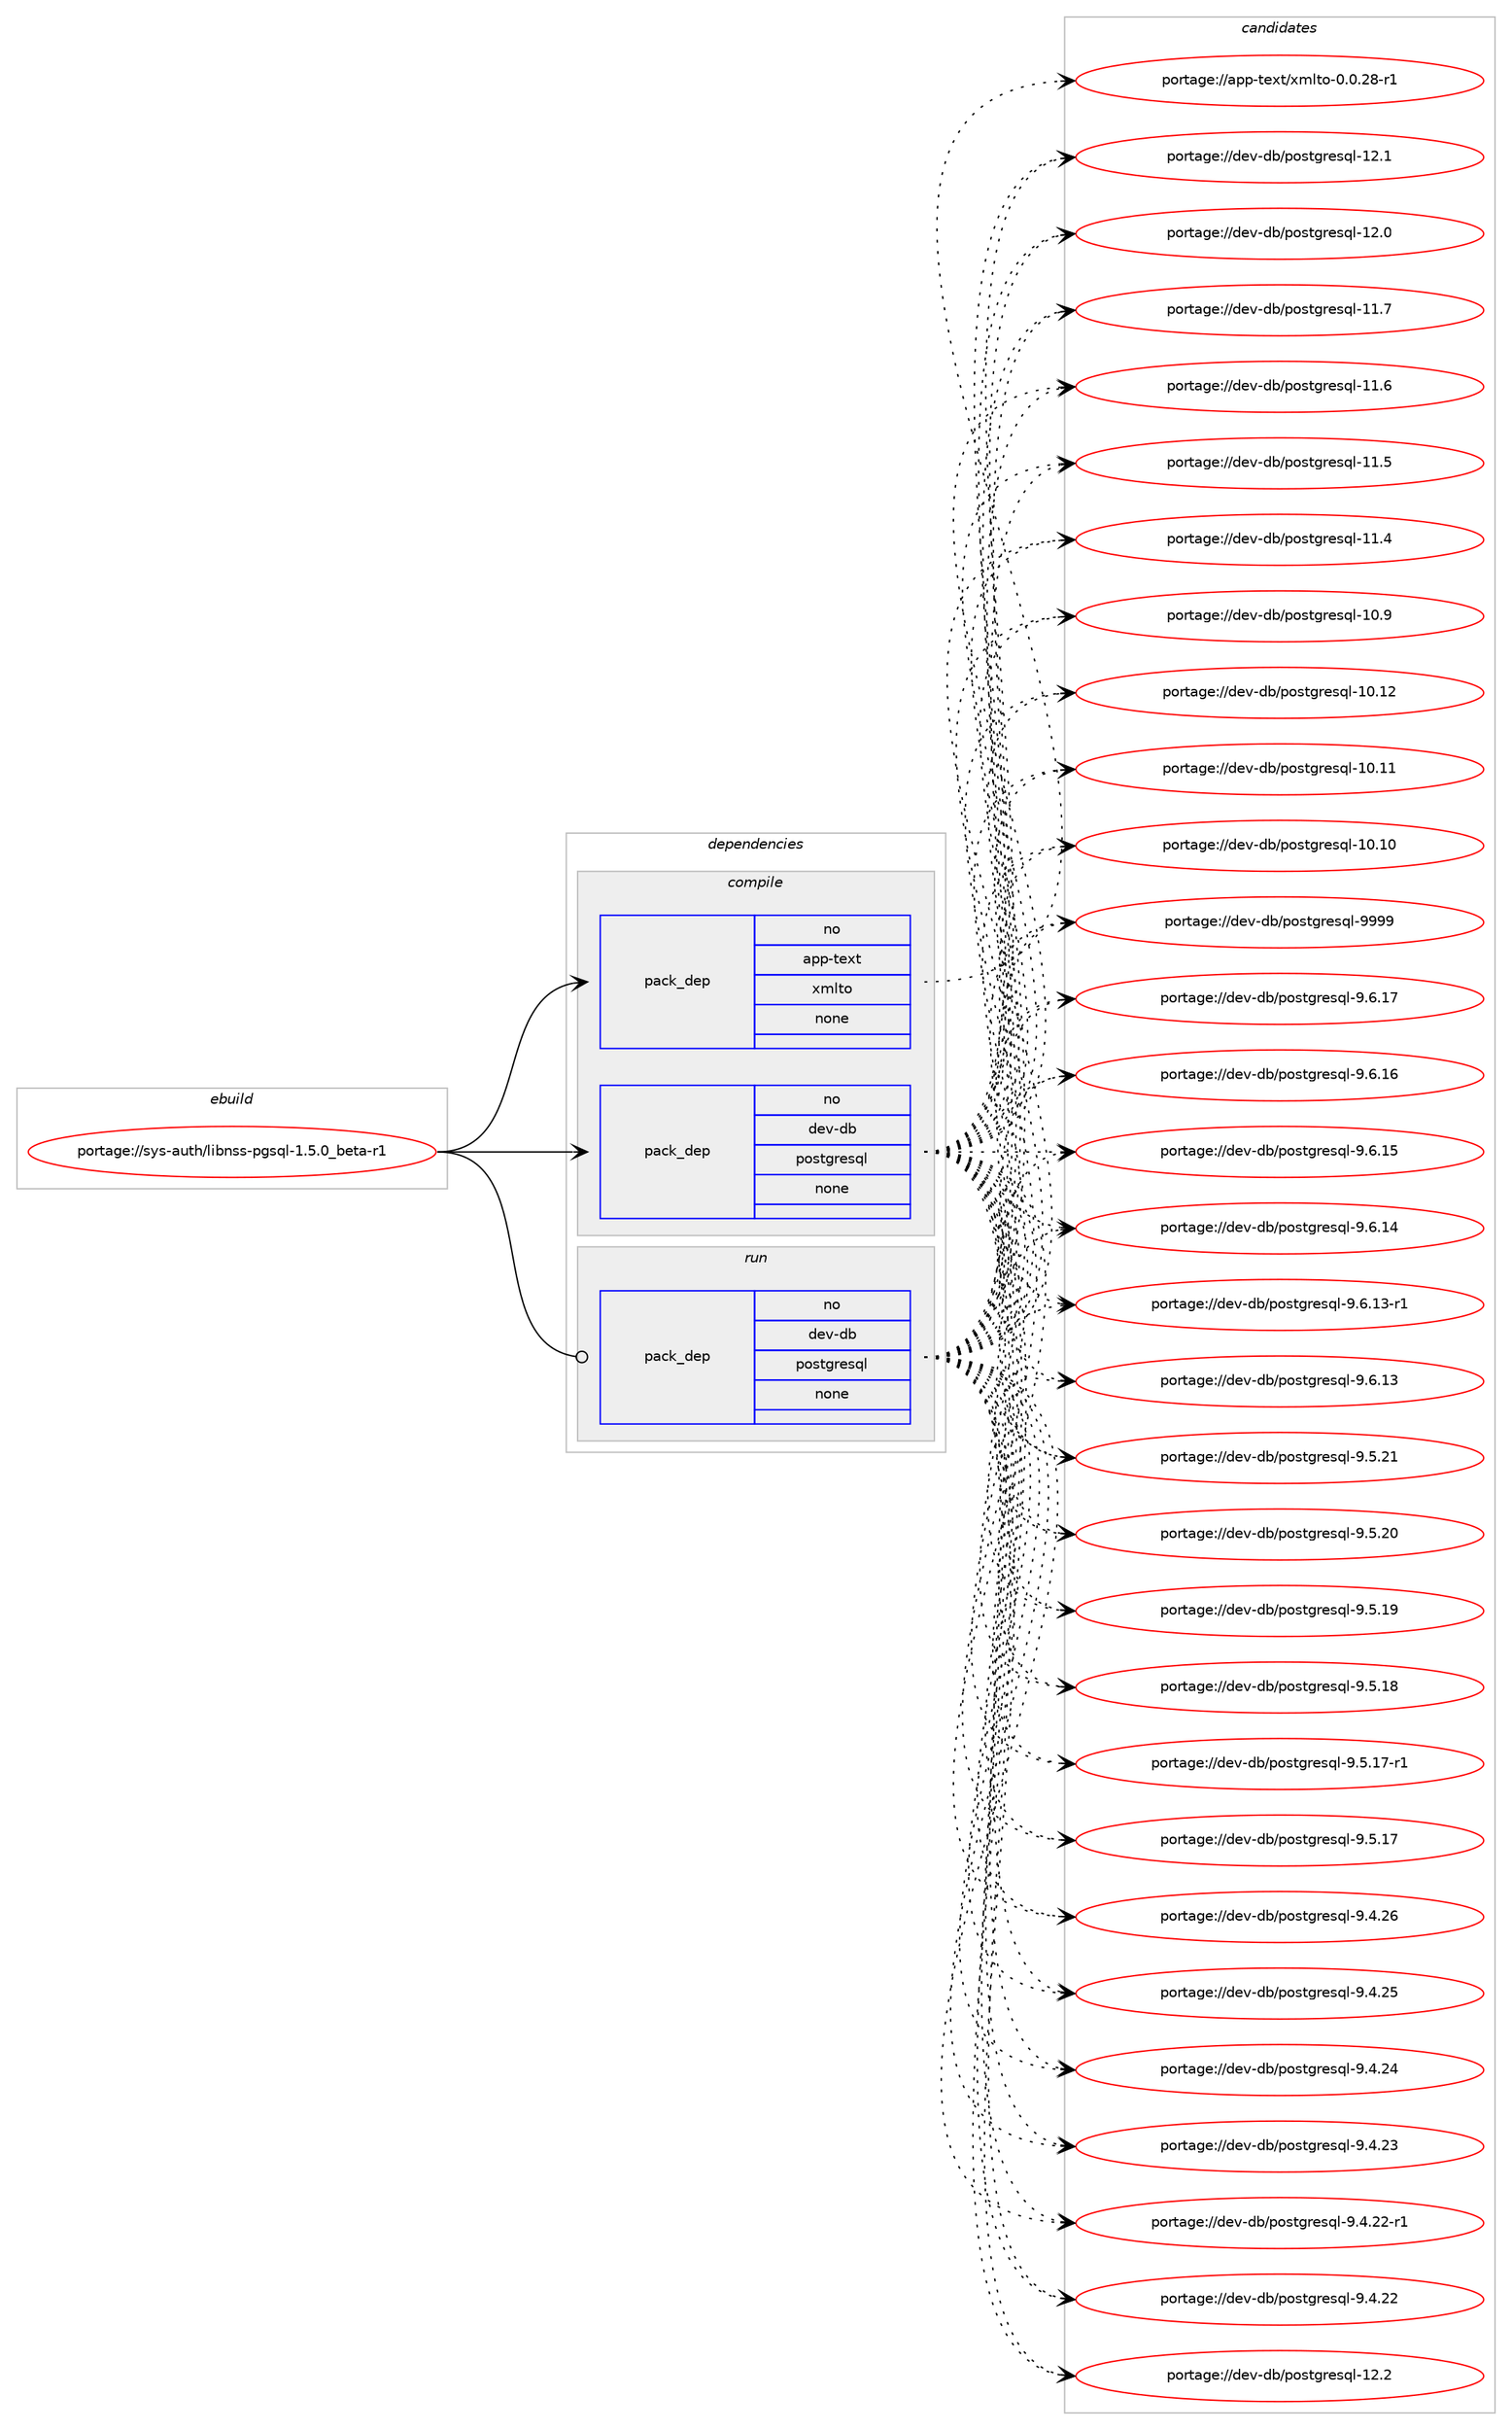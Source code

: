 digraph prolog {

# *************
# Graph options
# *************

newrank=true;
concentrate=true;
compound=true;
graph [rankdir=LR,fontname=Helvetica,fontsize=10,ranksep=1.5];#, ranksep=2.5, nodesep=0.2];
edge  [arrowhead=vee];
node  [fontname=Helvetica,fontsize=10];

# **********
# The ebuild
# **********

subgraph cluster_leftcol {
color=gray;
rank=same;
label=<<i>ebuild</i>>;
id [label="portage://sys-auth/libnss-pgsql-1.5.0_beta-r1", color=red, width=4, href="../sys-auth/libnss-pgsql-1.5.0_beta-r1.svg"];
}

# ****************
# The dependencies
# ****************

subgraph cluster_midcol {
color=gray;
label=<<i>dependencies</i>>;
subgraph cluster_compile {
fillcolor="#eeeeee";
style=filled;
label=<<i>compile</i>>;
subgraph pack27429 {
dependency35264 [label=<<TABLE BORDER="0" CELLBORDER="1" CELLSPACING="0" CELLPADDING="4" WIDTH="220"><TR><TD ROWSPAN="6" CELLPADDING="30">pack_dep</TD></TR><TR><TD WIDTH="110">no</TD></TR><TR><TD>app-text</TD></TR><TR><TD>xmlto</TD></TR><TR><TD>none</TD></TR><TR><TD></TD></TR></TABLE>>, shape=none, color=blue];
}
id:e -> dependency35264:w [weight=20,style="solid",arrowhead="vee"];
subgraph pack27430 {
dependency35265 [label=<<TABLE BORDER="0" CELLBORDER="1" CELLSPACING="0" CELLPADDING="4" WIDTH="220"><TR><TD ROWSPAN="6" CELLPADDING="30">pack_dep</TD></TR><TR><TD WIDTH="110">no</TD></TR><TR><TD>dev-db</TD></TR><TR><TD>postgresql</TD></TR><TR><TD>none</TD></TR><TR><TD></TD></TR></TABLE>>, shape=none, color=blue];
}
id:e -> dependency35265:w [weight=20,style="solid",arrowhead="vee"];
}
subgraph cluster_compileandrun {
fillcolor="#eeeeee";
style=filled;
label=<<i>compile and run</i>>;
}
subgraph cluster_run {
fillcolor="#eeeeee";
style=filled;
label=<<i>run</i>>;
subgraph pack27431 {
dependency35266 [label=<<TABLE BORDER="0" CELLBORDER="1" CELLSPACING="0" CELLPADDING="4" WIDTH="220"><TR><TD ROWSPAN="6" CELLPADDING="30">pack_dep</TD></TR><TR><TD WIDTH="110">no</TD></TR><TR><TD>dev-db</TD></TR><TR><TD>postgresql</TD></TR><TR><TD>none</TD></TR><TR><TD></TD></TR></TABLE>>, shape=none, color=blue];
}
id:e -> dependency35266:w [weight=20,style="solid",arrowhead="odot"];
}
}

# **************
# The candidates
# **************

subgraph cluster_choices {
rank=same;
color=gray;
label=<<i>candidates</i>>;

subgraph choice27429 {
color=black;
nodesep=1;
choice971121124511610112011647120109108116111454846484650564511449 [label="portage://app-text/xmlto-0.0.28-r1", color=red, width=4,href="../app-text/xmlto-0.0.28-r1.svg"];
dependency35264:e -> choice971121124511610112011647120109108116111454846484650564511449:w [style=dotted,weight="100"];
}
subgraph choice27430 {
color=black;
nodesep=1;
choice1001011184510098471121111151161031141011151131084557575757 [label="portage://dev-db/postgresql-9999", color=red, width=4,href="../dev-db/postgresql-9999.svg"];
choice10010111845100984711211111511610311410111511310845574654464955 [label="portage://dev-db/postgresql-9.6.17", color=red, width=4,href="../dev-db/postgresql-9.6.17.svg"];
choice10010111845100984711211111511610311410111511310845574654464954 [label="portage://dev-db/postgresql-9.6.16", color=red, width=4,href="../dev-db/postgresql-9.6.16.svg"];
choice10010111845100984711211111511610311410111511310845574654464953 [label="portage://dev-db/postgresql-9.6.15", color=red, width=4,href="../dev-db/postgresql-9.6.15.svg"];
choice10010111845100984711211111511610311410111511310845574654464952 [label="portage://dev-db/postgresql-9.6.14", color=red, width=4,href="../dev-db/postgresql-9.6.14.svg"];
choice100101118451009847112111115116103114101115113108455746544649514511449 [label="portage://dev-db/postgresql-9.6.13-r1", color=red, width=4,href="../dev-db/postgresql-9.6.13-r1.svg"];
choice10010111845100984711211111511610311410111511310845574654464951 [label="portage://dev-db/postgresql-9.6.13", color=red, width=4,href="../dev-db/postgresql-9.6.13.svg"];
choice10010111845100984711211111511610311410111511310845574653465049 [label="portage://dev-db/postgresql-9.5.21", color=red, width=4,href="../dev-db/postgresql-9.5.21.svg"];
choice10010111845100984711211111511610311410111511310845574653465048 [label="portage://dev-db/postgresql-9.5.20", color=red, width=4,href="../dev-db/postgresql-9.5.20.svg"];
choice10010111845100984711211111511610311410111511310845574653464957 [label="portage://dev-db/postgresql-9.5.19", color=red, width=4,href="../dev-db/postgresql-9.5.19.svg"];
choice10010111845100984711211111511610311410111511310845574653464956 [label="portage://dev-db/postgresql-9.5.18", color=red, width=4,href="../dev-db/postgresql-9.5.18.svg"];
choice100101118451009847112111115116103114101115113108455746534649554511449 [label="portage://dev-db/postgresql-9.5.17-r1", color=red, width=4,href="../dev-db/postgresql-9.5.17-r1.svg"];
choice10010111845100984711211111511610311410111511310845574653464955 [label="portage://dev-db/postgresql-9.5.17", color=red, width=4,href="../dev-db/postgresql-9.5.17.svg"];
choice10010111845100984711211111511610311410111511310845574652465054 [label="portage://dev-db/postgresql-9.4.26", color=red, width=4,href="../dev-db/postgresql-9.4.26.svg"];
choice10010111845100984711211111511610311410111511310845574652465053 [label="portage://dev-db/postgresql-9.4.25", color=red, width=4,href="../dev-db/postgresql-9.4.25.svg"];
choice10010111845100984711211111511610311410111511310845574652465052 [label="portage://dev-db/postgresql-9.4.24", color=red, width=4,href="../dev-db/postgresql-9.4.24.svg"];
choice10010111845100984711211111511610311410111511310845574652465051 [label="portage://dev-db/postgresql-9.4.23", color=red, width=4,href="../dev-db/postgresql-9.4.23.svg"];
choice100101118451009847112111115116103114101115113108455746524650504511449 [label="portage://dev-db/postgresql-9.4.22-r1", color=red, width=4,href="../dev-db/postgresql-9.4.22-r1.svg"];
choice10010111845100984711211111511610311410111511310845574652465050 [label="portage://dev-db/postgresql-9.4.22", color=red, width=4,href="../dev-db/postgresql-9.4.22.svg"];
choice1001011184510098471121111151161031141011151131084549504650 [label="portage://dev-db/postgresql-12.2", color=red, width=4,href="../dev-db/postgresql-12.2.svg"];
choice1001011184510098471121111151161031141011151131084549504649 [label="portage://dev-db/postgresql-12.1", color=red, width=4,href="../dev-db/postgresql-12.1.svg"];
choice1001011184510098471121111151161031141011151131084549504648 [label="portage://dev-db/postgresql-12.0", color=red, width=4,href="../dev-db/postgresql-12.0.svg"];
choice1001011184510098471121111151161031141011151131084549494655 [label="portage://dev-db/postgresql-11.7", color=red, width=4,href="../dev-db/postgresql-11.7.svg"];
choice1001011184510098471121111151161031141011151131084549494654 [label="portage://dev-db/postgresql-11.6", color=red, width=4,href="../dev-db/postgresql-11.6.svg"];
choice1001011184510098471121111151161031141011151131084549494653 [label="portage://dev-db/postgresql-11.5", color=red, width=4,href="../dev-db/postgresql-11.5.svg"];
choice1001011184510098471121111151161031141011151131084549494652 [label="portage://dev-db/postgresql-11.4", color=red, width=4,href="../dev-db/postgresql-11.4.svg"];
choice1001011184510098471121111151161031141011151131084549484657 [label="portage://dev-db/postgresql-10.9", color=red, width=4,href="../dev-db/postgresql-10.9.svg"];
choice100101118451009847112111115116103114101115113108454948464950 [label="portage://dev-db/postgresql-10.12", color=red, width=4,href="../dev-db/postgresql-10.12.svg"];
choice100101118451009847112111115116103114101115113108454948464949 [label="portage://dev-db/postgresql-10.11", color=red, width=4,href="../dev-db/postgresql-10.11.svg"];
choice100101118451009847112111115116103114101115113108454948464948 [label="portage://dev-db/postgresql-10.10", color=red, width=4,href="../dev-db/postgresql-10.10.svg"];
dependency35265:e -> choice1001011184510098471121111151161031141011151131084557575757:w [style=dotted,weight="100"];
dependency35265:e -> choice10010111845100984711211111511610311410111511310845574654464955:w [style=dotted,weight="100"];
dependency35265:e -> choice10010111845100984711211111511610311410111511310845574654464954:w [style=dotted,weight="100"];
dependency35265:e -> choice10010111845100984711211111511610311410111511310845574654464953:w [style=dotted,weight="100"];
dependency35265:e -> choice10010111845100984711211111511610311410111511310845574654464952:w [style=dotted,weight="100"];
dependency35265:e -> choice100101118451009847112111115116103114101115113108455746544649514511449:w [style=dotted,weight="100"];
dependency35265:e -> choice10010111845100984711211111511610311410111511310845574654464951:w [style=dotted,weight="100"];
dependency35265:e -> choice10010111845100984711211111511610311410111511310845574653465049:w [style=dotted,weight="100"];
dependency35265:e -> choice10010111845100984711211111511610311410111511310845574653465048:w [style=dotted,weight="100"];
dependency35265:e -> choice10010111845100984711211111511610311410111511310845574653464957:w [style=dotted,weight="100"];
dependency35265:e -> choice10010111845100984711211111511610311410111511310845574653464956:w [style=dotted,weight="100"];
dependency35265:e -> choice100101118451009847112111115116103114101115113108455746534649554511449:w [style=dotted,weight="100"];
dependency35265:e -> choice10010111845100984711211111511610311410111511310845574653464955:w [style=dotted,weight="100"];
dependency35265:e -> choice10010111845100984711211111511610311410111511310845574652465054:w [style=dotted,weight="100"];
dependency35265:e -> choice10010111845100984711211111511610311410111511310845574652465053:w [style=dotted,weight="100"];
dependency35265:e -> choice10010111845100984711211111511610311410111511310845574652465052:w [style=dotted,weight="100"];
dependency35265:e -> choice10010111845100984711211111511610311410111511310845574652465051:w [style=dotted,weight="100"];
dependency35265:e -> choice100101118451009847112111115116103114101115113108455746524650504511449:w [style=dotted,weight="100"];
dependency35265:e -> choice10010111845100984711211111511610311410111511310845574652465050:w [style=dotted,weight="100"];
dependency35265:e -> choice1001011184510098471121111151161031141011151131084549504650:w [style=dotted,weight="100"];
dependency35265:e -> choice1001011184510098471121111151161031141011151131084549504649:w [style=dotted,weight="100"];
dependency35265:e -> choice1001011184510098471121111151161031141011151131084549504648:w [style=dotted,weight="100"];
dependency35265:e -> choice1001011184510098471121111151161031141011151131084549494655:w [style=dotted,weight="100"];
dependency35265:e -> choice1001011184510098471121111151161031141011151131084549494654:w [style=dotted,weight="100"];
dependency35265:e -> choice1001011184510098471121111151161031141011151131084549494653:w [style=dotted,weight="100"];
dependency35265:e -> choice1001011184510098471121111151161031141011151131084549494652:w [style=dotted,weight="100"];
dependency35265:e -> choice1001011184510098471121111151161031141011151131084549484657:w [style=dotted,weight="100"];
dependency35265:e -> choice100101118451009847112111115116103114101115113108454948464950:w [style=dotted,weight="100"];
dependency35265:e -> choice100101118451009847112111115116103114101115113108454948464949:w [style=dotted,weight="100"];
dependency35265:e -> choice100101118451009847112111115116103114101115113108454948464948:w [style=dotted,weight="100"];
}
subgraph choice27431 {
color=black;
nodesep=1;
choice1001011184510098471121111151161031141011151131084557575757 [label="portage://dev-db/postgresql-9999", color=red, width=4,href="../dev-db/postgresql-9999.svg"];
choice10010111845100984711211111511610311410111511310845574654464955 [label="portage://dev-db/postgresql-9.6.17", color=red, width=4,href="../dev-db/postgresql-9.6.17.svg"];
choice10010111845100984711211111511610311410111511310845574654464954 [label="portage://dev-db/postgresql-9.6.16", color=red, width=4,href="../dev-db/postgresql-9.6.16.svg"];
choice10010111845100984711211111511610311410111511310845574654464953 [label="portage://dev-db/postgresql-9.6.15", color=red, width=4,href="../dev-db/postgresql-9.6.15.svg"];
choice10010111845100984711211111511610311410111511310845574654464952 [label="portage://dev-db/postgresql-9.6.14", color=red, width=4,href="../dev-db/postgresql-9.6.14.svg"];
choice100101118451009847112111115116103114101115113108455746544649514511449 [label="portage://dev-db/postgresql-9.6.13-r1", color=red, width=4,href="../dev-db/postgresql-9.6.13-r1.svg"];
choice10010111845100984711211111511610311410111511310845574654464951 [label="portage://dev-db/postgresql-9.6.13", color=red, width=4,href="../dev-db/postgresql-9.6.13.svg"];
choice10010111845100984711211111511610311410111511310845574653465049 [label="portage://dev-db/postgresql-9.5.21", color=red, width=4,href="../dev-db/postgresql-9.5.21.svg"];
choice10010111845100984711211111511610311410111511310845574653465048 [label="portage://dev-db/postgresql-9.5.20", color=red, width=4,href="../dev-db/postgresql-9.5.20.svg"];
choice10010111845100984711211111511610311410111511310845574653464957 [label="portage://dev-db/postgresql-9.5.19", color=red, width=4,href="../dev-db/postgresql-9.5.19.svg"];
choice10010111845100984711211111511610311410111511310845574653464956 [label="portage://dev-db/postgresql-9.5.18", color=red, width=4,href="../dev-db/postgresql-9.5.18.svg"];
choice100101118451009847112111115116103114101115113108455746534649554511449 [label="portage://dev-db/postgresql-9.5.17-r1", color=red, width=4,href="../dev-db/postgresql-9.5.17-r1.svg"];
choice10010111845100984711211111511610311410111511310845574653464955 [label="portage://dev-db/postgresql-9.5.17", color=red, width=4,href="../dev-db/postgresql-9.5.17.svg"];
choice10010111845100984711211111511610311410111511310845574652465054 [label="portage://dev-db/postgresql-9.4.26", color=red, width=4,href="../dev-db/postgresql-9.4.26.svg"];
choice10010111845100984711211111511610311410111511310845574652465053 [label="portage://dev-db/postgresql-9.4.25", color=red, width=4,href="../dev-db/postgresql-9.4.25.svg"];
choice10010111845100984711211111511610311410111511310845574652465052 [label="portage://dev-db/postgresql-9.4.24", color=red, width=4,href="../dev-db/postgresql-9.4.24.svg"];
choice10010111845100984711211111511610311410111511310845574652465051 [label="portage://dev-db/postgresql-9.4.23", color=red, width=4,href="../dev-db/postgresql-9.4.23.svg"];
choice100101118451009847112111115116103114101115113108455746524650504511449 [label="portage://dev-db/postgresql-9.4.22-r1", color=red, width=4,href="../dev-db/postgresql-9.4.22-r1.svg"];
choice10010111845100984711211111511610311410111511310845574652465050 [label="portage://dev-db/postgresql-9.4.22", color=red, width=4,href="../dev-db/postgresql-9.4.22.svg"];
choice1001011184510098471121111151161031141011151131084549504650 [label="portage://dev-db/postgresql-12.2", color=red, width=4,href="../dev-db/postgresql-12.2.svg"];
choice1001011184510098471121111151161031141011151131084549504649 [label="portage://dev-db/postgresql-12.1", color=red, width=4,href="../dev-db/postgresql-12.1.svg"];
choice1001011184510098471121111151161031141011151131084549504648 [label="portage://dev-db/postgresql-12.0", color=red, width=4,href="../dev-db/postgresql-12.0.svg"];
choice1001011184510098471121111151161031141011151131084549494655 [label="portage://dev-db/postgresql-11.7", color=red, width=4,href="../dev-db/postgresql-11.7.svg"];
choice1001011184510098471121111151161031141011151131084549494654 [label="portage://dev-db/postgresql-11.6", color=red, width=4,href="../dev-db/postgresql-11.6.svg"];
choice1001011184510098471121111151161031141011151131084549494653 [label="portage://dev-db/postgresql-11.5", color=red, width=4,href="../dev-db/postgresql-11.5.svg"];
choice1001011184510098471121111151161031141011151131084549494652 [label="portage://dev-db/postgresql-11.4", color=red, width=4,href="../dev-db/postgresql-11.4.svg"];
choice1001011184510098471121111151161031141011151131084549484657 [label="portage://dev-db/postgresql-10.9", color=red, width=4,href="../dev-db/postgresql-10.9.svg"];
choice100101118451009847112111115116103114101115113108454948464950 [label="portage://dev-db/postgresql-10.12", color=red, width=4,href="../dev-db/postgresql-10.12.svg"];
choice100101118451009847112111115116103114101115113108454948464949 [label="portage://dev-db/postgresql-10.11", color=red, width=4,href="../dev-db/postgresql-10.11.svg"];
choice100101118451009847112111115116103114101115113108454948464948 [label="portage://dev-db/postgresql-10.10", color=red, width=4,href="../dev-db/postgresql-10.10.svg"];
dependency35266:e -> choice1001011184510098471121111151161031141011151131084557575757:w [style=dotted,weight="100"];
dependency35266:e -> choice10010111845100984711211111511610311410111511310845574654464955:w [style=dotted,weight="100"];
dependency35266:e -> choice10010111845100984711211111511610311410111511310845574654464954:w [style=dotted,weight="100"];
dependency35266:e -> choice10010111845100984711211111511610311410111511310845574654464953:w [style=dotted,weight="100"];
dependency35266:e -> choice10010111845100984711211111511610311410111511310845574654464952:w [style=dotted,weight="100"];
dependency35266:e -> choice100101118451009847112111115116103114101115113108455746544649514511449:w [style=dotted,weight="100"];
dependency35266:e -> choice10010111845100984711211111511610311410111511310845574654464951:w [style=dotted,weight="100"];
dependency35266:e -> choice10010111845100984711211111511610311410111511310845574653465049:w [style=dotted,weight="100"];
dependency35266:e -> choice10010111845100984711211111511610311410111511310845574653465048:w [style=dotted,weight="100"];
dependency35266:e -> choice10010111845100984711211111511610311410111511310845574653464957:w [style=dotted,weight="100"];
dependency35266:e -> choice10010111845100984711211111511610311410111511310845574653464956:w [style=dotted,weight="100"];
dependency35266:e -> choice100101118451009847112111115116103114101115113108455746534649554511449:w [style=dotted,weight="100"];
dependency35266:e -> choice10010111845100984711211111511610311410111511310845574653464955:w [style=dotted,weight="100"];
dependency35266:e -> choice10010111845100984711211111511610311410111511310845574652465054:w [style=dotted,weight="100"];
dependency35266:e -> choice10010111845100984711211111511610311410111511310845574652465053:w [style=dotted,weight="100"];
dependency35266:e -> choice10010111845100984711211111511610311410111511310845574652465052:w [style=dotted,weight="100"];
dependency35266:e -> choice10010111845100984711211111511610311410111511310845574652465051:w [style=dotted,weight="100"];
dependency35266:e -> choice100101118451009847112111115116103114101115113108455746524650504511449:w [style=dotted,weight="100"];
dependency35266:e -> choice10010111845100984711211111511610311410111511310845574652465050:w [style=dotted,weight="100"];
dependency35266:e -> choice1001011184510098471121111151161031141011151131084549504650:w [style=dotted,weight="100"];
dependency35266:e -> choice1001011184510098471121111151161031141011151131084549504649:w [style=dotted,weight="100"];
dependency35266:e -> choice1001011184510098471121111151161031141011151131084549504648:w [style=dotted,weight="100"];
dependency35266:e -> choice1001011184510098471121111151161031141011151131084549494655:w [style=dotted,weight="100"];
dependency35266:e -> choice1001011184510098471121111151161031141011151131084549494654:w [style=dotted,weight="100"];
dependency35266:e -> choice1001011184510098471121111151161031141011151131084549494653:w [style=dotted,weight="100"];
dependency35266:e -> choice1001011184510098471121111151161031141011151131084549494652:w [style=dotted,weight="100"];
dependency35266:e -> choice1001011184510098471121111151161031141011151131084549484657:w [style=dotted,weight="100"];
dependency35266:e -> choice100101118451009847112111115116103114101115113108454948464950:w [style=dotted,weight="100"];
dependency35266:e -> choice100101118451009847112111115116103114101115113108454948464949:w [style=dotted,weight="100"];
dependency35266:e -> choice100101118451009847112111115116103114101115113108454948464948:w [style=dotted,weight="100"];
}
}

}
